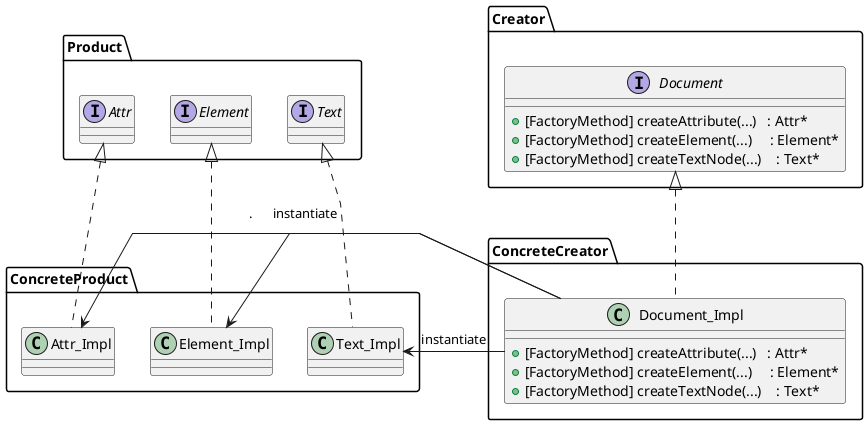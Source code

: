 @startuml FactoryMethod
'skinparam linetype ortho
skinparam linetype polyline

interface Product.Attr {
}
interface Product.Element {
}
interface Product.Text {
}
class ConcreteProduct.Attr_Impl {
}
class ConcreteProduct.Element_Impl {
}
class ConcreteProduct.Text_Impl {
}
interface Creator.Document {
    +[FactoryMethod] createAttribute(...)   : Attr*
    +[FactoryMethod] createElement(...)     : Element*
    +[FactoryMethod] createTextNode(...)    : Text*
}
class ConcreteCreator.Document_Impl {
    +[FactoryMethod] createAttribute(...)   : Attr*
    +[FactoryMethod] createElement(...)     : Element*
    +[FactoryMethod] createTextNode(...)    : Text*
}

Product.Attr        <|..    ConcreteProduct.Attr_Impl
Product.Element     <|..    ConcreteProduct.Element_Impl
Product.Text        <|..    ConcreteProduct.Text_Impl
Creator.Document    <|..    ConcreteCreator.Document_Impl
ConcreteProduct.Attr_Impl     <-    ConcreteCreator.Document_Impl   : .
ConcreteProduct.Element_Impl  <-    ConcreteCreator.Document_Impl   : instantiate
ConcreteProduct.Text_Impl     <-    ConcreteCreator.Document_Impl   : instantiate
@enduml